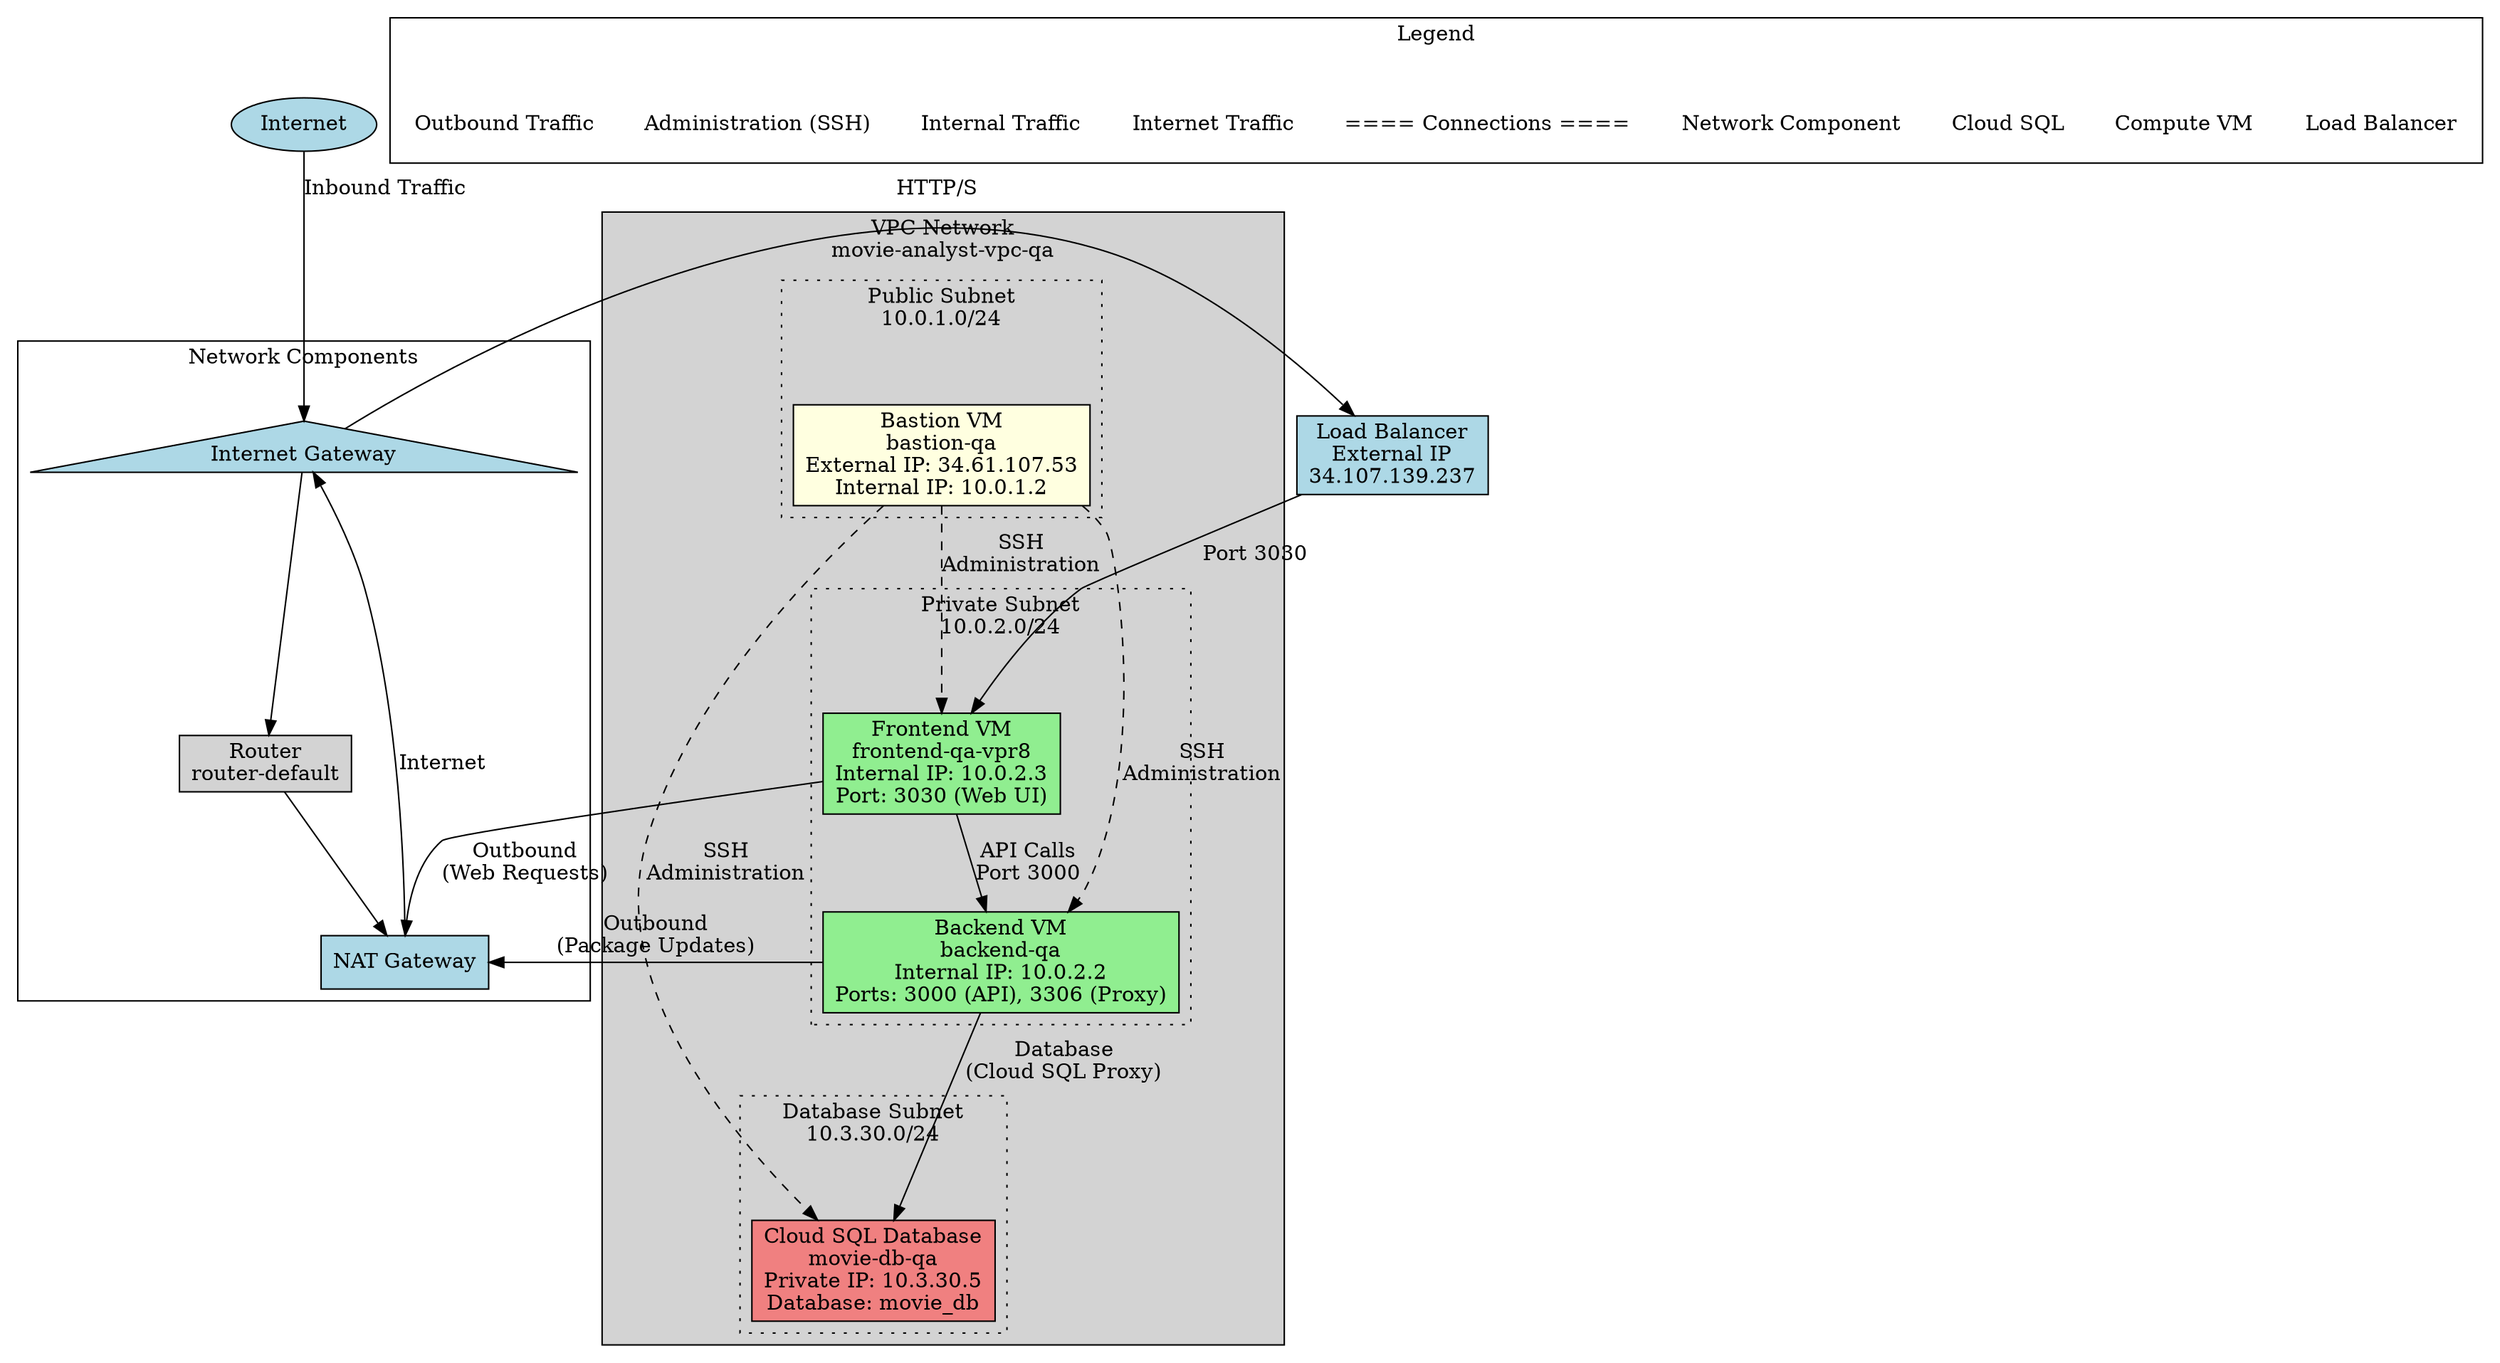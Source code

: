 digraph G {
    rankdir=TB;
    node [shape=box, style=filled, fillcolor=white];
    
    // Internet
    internet [label="Internet", shape=ellipse, fillcolor=lightblue];
    
    // Load Balancer
    lb_ext_ip [label="Load Balancer\nExternal IP\n34.107.139.237", fillcolor=lightblue];
    
    // VPC Network
    subgraph cluster_vpc {
        label="VPC Network\nmovie-analyst-vpc-qa";
        style=filled;
        fillcolor=lightgray;
        
        // Public Subnet
        subgraph cluster_public {
            label="Public Subnet\n10.0.1.0/24";
            style=dotted;
            fillcolor=lightyellow;
            
            bastion_vm [label="Bastion VM\nbastion-qa\nExternal IP: 34.61.107.53\nInternal IP: 10.0.1.2", fillcolor=lightyellow];
        }
        
        // Private Subnet
        subgraph cluster_private {
            label="Private Subnet\n10.0.2.0/24";
            style=dotted;
            fillcolor=lightgreen;
            
            backend_vm [label="Backend VM\nbackend-qa\nInternal IP: 10.0.2.2\nPorts: 3000 (API), 3306 (Proxy)", fillcolor=lightgreen];
            frontend_vm [label="Frontend VM\nfrontend-qa-vpr8\nInternal IP: 10.0.2.3\nPort: 3030 (Web UI)", fillcolor=lightgreen];
        }
        
        // Database Subnet
        subgraph cluster_db {
            label="Database Subnet\n10.3.30.0/24";
            style=dotted;
            fillcolor=lightcoral;
            
            cloud_sql [label="Cloud SQL Database\nmovie-db-qa\nPrivate IP: 10.3.30.5\nDatabase: movie_db", fillcolor=lightcoral];
        }
    }
    
    // Internet Gateway
    internet_gw [label="Internet Gateway", shape=triangle, fillcolor=lightblue];
    
    // NAT Gateway
    nat_gw [label="NAT Gateway", fillcolor=lightblue];
    
    // Router
    router [label="Router\nrouter-default", fillcolor=lightgray];
    
    // Connections
    // Internet traffic
    internet -> internet_gw [label="Inbound Traffic"];
    internet_gw -> lb_ext_ip [label="HTTP/S"];
    lb_ext_ip -> frontend_vm [label="Port 3030"];
    
    // Internal traffic
    frontend_vm -> backend_vm [label="API Calls\nPort 3000"];
    backend_vm -> cloud_sql [label="Database\n(Cloud SQL Proxy)"];
    
    // Administration
    bastion_vm -> backend_vm [style=dashed, label="SSH\nAdministration"];
    bastion_vm -> frontend_vm [style=dashed, label="SSH\nAdministration"];
    bastion_vm -> cloud_sql [style=dashed, label="SSH\nAdministration"];
    
    // Outbound traffic
    backend_vm -> nat_gw [label="Outbound\n(Package Updates)"];
    frontend_vm -> nat_gw [label="Outbound\n(Web Requests)"];
    nat_gw -> internet_gw [label="Internet"];
    
    // Router connections
    internet_gw -> router;
    router -> nat_gw;
    
    // Network components
    subgraph cluster_network {
        label="Network Components";
        style=solid;
        router;
        nat_gw;
        internet_gw;
    }
    
    // Legend
    subgraph cluster_legend {
        label="Legend";
        style=solid;
        legend_lb [shape=plaintext, label="Load Balancer"];
        legend_vm [shape=plaintext, label="Compute VM"];
        legend_db [shape=plaintext, label="Cloud SQL"];
        legend_net [shape=plaintext, label="Network Component"];
        legend_conn [shape=plaintext, label="==== Connections ===="];
        legend_internet [shape=plaintext, label="Internet Traffic"];
        legend_internal [shape=plaintext, label="Internal Traffic"];
        legend_admin [shape=plaintext, label="Administration (SSH)"];
        legend_outbound [shape=plaintext, label="Outbound Traffic"];
    }
}